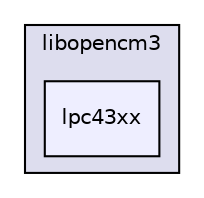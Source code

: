 digraph "/home/esdentem/projects/libopencm3/libopencm3-git/include/libopencm3/lpc43xx/" {
  compound=true
  node [ fontsize="10", fontname="Helvetica"];
  edge [ labelfontsize="10", labelfontname="Helvetica"];
  subgraph clusterdir_6a7820b97a7704ff85bcff20dea7ce23 {
    graph [ bgcolor="#ddddee", pencolor="black", label="libopencm3" fontname="Helvetica", fontsize="10", URL="dir_6a7820b97a7704ff85bcff20dea7ce23.html"]
  dir_12cbe415035b10731c6746d0c7b754c9 [shape=box, label="lpc43xx", style="filled", fillcolor="#eeeeff", pencolor="black", URL="dir_12cbe415035b10731c6746d0c7b754c9.html"];
  }
}
